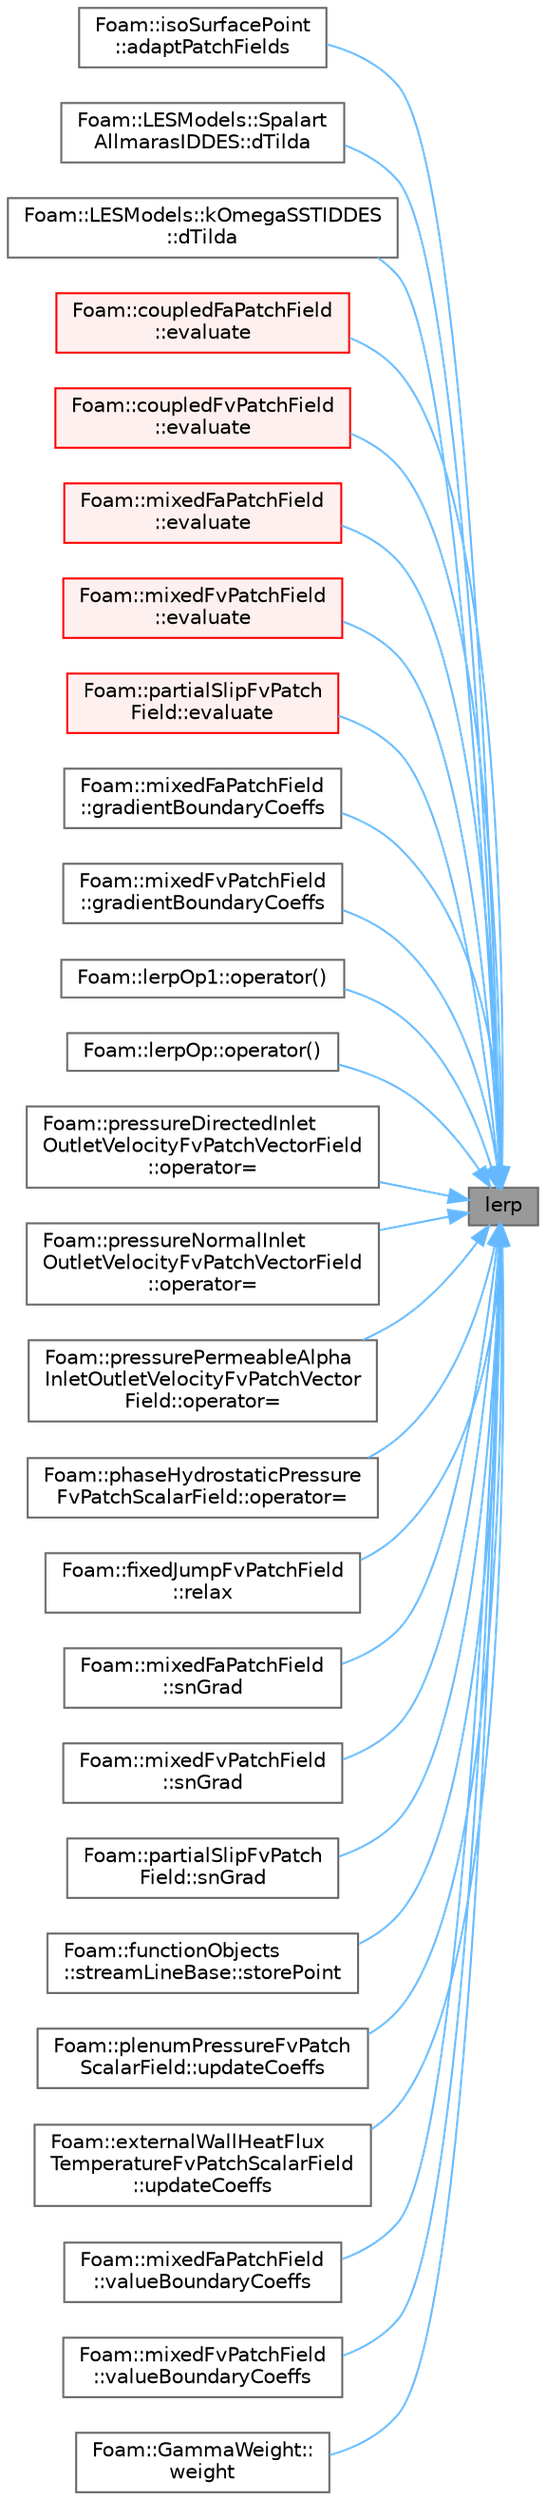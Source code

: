 digraph "lerp"
{
 // LATEX_PDF_SIZE
  bgcolor="transparent";
  edge [fontname=Helvetica,fontsize=10,labelfontname=Helvetica,labelfontsize=10];
  node [fontname=Helvetica,fontsize=10,shape=box,height=0.2,width=0.4];
  rankdir="RL";
  Node1 [id="Node000001",label="lerp",height=0.2,width=0.4,color="gray40", fillcolor="grey60", style="filled", fontcolor="black",tooltip=" "];
  Node1 -> Node2 [id="edge1_Node000001_Node000002",dir="back",color="steelblue1",style="solid",tooltip=" "];
  Node2 [id="Node000002",label="Foam::isoSurfacePoint\l::adaptPatchFields",height=0.2,width=0.4,color="grey40", fillcolor="white", style="filled",URL="$classFoam_1_1isoSurfacePoint.html#a011c21d139b15dc699e7fbfff9cccdd8",tooltip=" "];
  Node1 -> Node3 [id="edge2_Node000001_Node000003",dir="back",color="steelblue1",style="solid",tooltip=" "];
  Node3 [id="Node000003",label="Foam::LESModels::Spalart\lAllmarasIDDES::dTilda",height=0.2,width=0.4,color="grey40", fillcolor="white", style="filled",URL="$classFoam_1_1LESModels_1_1SpalartAllmarasIDDES.html#aef51ac77fc959a3924152e57b49fef49",tooltip=" "];
  Node1 -> Node4 [id="edge3_Node000001_Node000004",dir="back",color="steelblue1",style="solid",tooltip=" "];
  Node4 [id="Node000004",label="Foam::LESModels::kOmegaSSTIDDES\l::dTilda",height=0.2,width=0.4,color="grey40", fillcolor="white", style="filled",URL="$classFoam_1_1LESModels_1_1kOmegaSSTIDDES.html#a05b0aa03bb567315935f4951c10a00f0",tooltip=" "];
  Node1 -> Node5 [id="edge4_Node000001_Node000005",dir="back",color="steelblue1",style="solid",tooltip=" "];
  Node5 [id="Node000005",label="Foam::coupledFaPatchField\l::evaluate",height=0.2,width=0.4,color="red", fillcolor="#FFF0F0", style="filled",URL="$classFoam_1_1coupledFaPatchField.html#ab9de8baa38a38ec4603e74eb6d5f8f73",tooltip=" "];
  Node1 -> Node7 [id="edge5_Node000001_Node000007",dir="back",color="steelblue1",style="solid",tooltip=" "];
  Node7 [id="Node000007",label="Foam::coupledFvPatchField\l::evaluate",height=0.2,width=0.4,color="red", fillcolor="#FFF0F0", style="filled",URL="$classFoam_1_1coupledFvPatchField.html#ab9de8baa38a38ec4603e74eb6d5f8f73",tooltip=" "];
  Node1 -> Node19 [id="edge6_Node000001_Node000019",dir="back",color="steelblue1",style="solid",tooltip=" "];
  Node19 [id="Node000019",label="Foam::mixedFaPatchField\l::evaluate",height=0.2,width=0.4,color="red", fillcolor="#FFF0F0", style="filled",URL="$classFoam_1_1mixedFaPatchField.html#a1a4ebfb8aa4dc581e54081a12bfbd0d3",tooltip=" "];
  Node1 -> Node23 [id="edge7_Node000001_Node000023",dir="back",color="steelblue1",style="solid",tooltip=" "];
  Node23 [id="Node000023",label="Foam::mixedFvPatchField\l::evaluate",height=0.2,width=0.4,color="red", fillcolor="#FFF0F0", style="filled",URL="$classFoam_1_1mixedFvPatchField.html#a1a4ebfb8aa4dc581e54081a12bfbd0d3",tooltip=" "];
  Node1 -> Node28 [id="edge8_Node000001_Node000028",dir="back",color="steelblue1",style="solid",tooltip=" "];
  Node28 [id="Node000028",label="Foam::partialSlipFvPatch\lField::evaluate",height=0.2,width=0.4,color="red", fillcolor="#FFF0F0", style="filled",URL="$classFoam_1_1partialSlipFvPatchField.html#a1a4ebfb8aa4dc581e54081a12bfbd0d3",tooltip=" "];
  Node1 -> Node30 [id="edge9_Node000001_Node000030",dir="back",color="steelblue1",style="solid",tooltip=" "];
  Node30 [id="Node000030",label="Foam::mixedFaPatchField\l::gradientBoundaryCoeffs",height=0.2,width=0.4,color="grey40", fillcolor="white", style="filled",URL="$classFoam_1_1mixedFaPatchField.html#a82aaa73cc69fe46d94d900ae1fc1a68d",tooltip=" "];
  Node1 -> Node31 [id="edge10_Node000001_Node000031",dir="back",color="steelblue1",style="solid",tooltip=" "];
  Node31 [id="Node000031",label="Foam::mixedFvPatchField\l::gradientBoundaryCoeffs",height=0.2,width=0.4,color="grey40", fillcolor="white", style="filled",URL="$classFoam_1_1mixedFvPatchField.html#a82aaa73cc69fe46d94d900ae1fc1a68d",tooltip=" "];
  Node1 -> Node32 [id="edge11_Node000001_Node000032",dir="back",color="steelblue1",style="solid",tooltip=" "];
  Node32 [id="Node000032",label="Foam::lerpOp1::operator()",height=0.2,width=0.4,color="grey40", fillcolor="white", style="filled",URL="$structFoam_1_1lerpOp1.html#ab77304129cd1edd658331fc988d18b23",tooltip=" "];
  Node1 -> Node33 [id="edge12_Node000001_Node000033",dir="back",color="steelblue1",style="solid",tooltip=" "];
  Node33 [id="Node000033",label="Foam::lerpOp::operator()",height=0.2,width=0.4,color="grey40", fillcolor="white", style="filled",URL="$structFoam_1_1lerpOp.html#a9ec3a40f1cdc80ab39c4814ff235e2a4",tooltip=" "];
  Node1 -> Node34 [id="edge13_Node000001_Node000034",dir="back",color="steelblue1",style="solid",tooltip=" "];
  Node34 [id="Node000034",label="Foam::pressureDirectedInlet\lOutletVelocityFvPatchVectorField\l::operator=",height=0.2,width=0.4,color="grey40", fillcolor="white", style="filled",URL="$classFoam_1_1pressureDirectedInletOutletVelocityFvPatchVectorField.html#ac6e6d24b5f1a53d97efd5c64cfe58ace",tooltip=" "];
  Node1 -> Node35 [id="edge14_Node000001_Node000035",dir="back",color="steelblue1",style="solid",tooltip=" "];
  Node35 [id="Node000035",label="Foam::pressureNormalInlet\lOutletVelocityFvPatchVectorField\l::operator=",height=0.2,width=0.4,color="grey40", fillcolor="white", style="filled",URL="$classFoam_1_1pressureNormalInletOutletVelocityFvPatchVectorField.html#ac6e6d24b5f1a53d97efd5c64cfe58ace",tooltip=" "];
  Node1 -> Node36 [id="edge15_Node000001_Node000036",dir="back",color="steelblue1",style="solid",tooltip=" "];
  Node36 [id="Node000036",label="Foam::pressurePermeableAlpha\lInletOutletVelocityFvPatchVector\lField::operator=",height=0.2,width=0.4,color="grey40", fillcolor="white", style="filled",URL="$classFoam_1_1pressurePermeableAlphaInletOutletVelocityFvPatchVectorField.html#ac6e6d24b5f1a53d97efd5c64cfe58ace",tooltip=" "];
  Node1 -> Node37 [id="edge16_Node000001_Node000037",dir="back",color="steelblue1",style="solid",tooltip=" "];
  Node37 [id="Node000037",label="Foam::phaseHydrostaticPressure\lFvPatchScalarField::operator=",height=0.2,width=0.4,color="grey40", fillcolor="white", style="filled",URL="$classFoam_1_1phaseHydrostaticPressureFvPatchScalarField.html#a23208cd549819a5d4cfa6b0ad070d2ba",tooltip=" "];
  Node1 -> Node38 [id="edge17_Node000001_Node000038",dir="back",color="steelblue1",style="solid",tooltip=" "];
  Node38 [id="Node000038",label="Foam::fixedJumpFvPatchField\l::relax",height=0.2,width=0.4,color="grey40", fillcolor="white", style="filled",URL="$classFoam_1_1fixedJumpFvPatchField.html#a2e99dfee2405fb3fc8f2b4692cb3ecaa",tooltip=" "];
  Node1 -> Node39 [id="edge18_Node000001_Node000039",dir="back",color="steelblue1",style="solid",tooltip=" "];
  Node39 [id="Node000039",label="Foam::mixedFaPatchField\l::snGrad",height=0.2,width=0.4,color="grey40", fillcolor="white", style="filled",URL="$classFoam_1_1mixedFaPatchField.html#a4e21804a54c15c57d187b21feff6f267",tooltip=" "];
  Node1 -> Node40 [id="edge19_Node000001_Node000040",dir="back",color="steelblue1",style="solid",tooltip=" "];
  Node40 [id="Node000040",label="Foam::mixedFvPatchField\l::snGrad",height=0.2,width=0.4,color="grey40", fillcolor="white", style="filled",URL="$classFoam_1_1mixedFvPatchField.html#a4e21804a54c15c57d187b21feff6f267",tooltip=" "];
  Node1 -> Node41 [id="edge20_Node000001_Node000041",dir="back",color="steelblue1",style="solid",tooltip=" "];
  Node41 [id="Node000041",label="Foam::partialSlipFvPatch\lField::snGrad",height=0.2,width=0.4,color="grey40", fillcolor="white", style="filled",URL="$classFoam_1_1partialSlipFvPatchField.html#a4e21804a54c15c57d187b21feff6f267",tooltip=" "];
  Node1 -> Node42 [id="edge21_Node000001_Node000042",dir="back",color="steelblue1",style="solid",tooltip=" "];
  Node42 [id="Node000042",label="Foam::functionObjects\l::streamLineBase::storePoint",height=0.2,width=0.4,color="grey40", fillcolor="white", style="filled",URL="$classFoam_1_1functionObjects_1_1streamLineBase.html#a6fc11bbf7098ddd6f7d4719a34069256",tooltip=" "];
  Node1 -> Node43 [id="edge22_Node000001_Node000043",dir="back",color="steelblue1",style="solid",tooltip=" "];
  Node43 [id="Node000043",label="Foam::plenumPressureFvPatch\lScalarField::updateCoeffs",height=0.2,width=0.4,color="grey40", fillcolor="white", style="filled",URL="$classFoam_1_1plenumPressureFvPatchScalarField.html#a7e24eafac629d3733181cd942d4c902f",tooltip=" "];
  Node1 -> Node44 [id="edge23_Node000001_Node000044",dir="back",color="steelblue1",style="solid",tooltip=" "];
  Node44 [id="Node000044",label="Foam::externalWallHeatFlux\lTemperatureFvPatchScalarField\l::updateCoeffs",height=0.2,width=0.4,color="grey40", fillcolor="white", style="filled",URL="$classFoam_1_1externalWallHeatFluxTemperatureFvPatchScalarField.html#a7e24eafac629d3733181cd942d4c902f",tooltip=" "];
  Node1 -> Node45 [id="edge24_Node000001_Node000045",dir="back",color="steelblue1",style="solid",tooltip=" "];
  Node45 [id="Node000045",label="Foam::mixedFaPatchField\l::valueBoundaryCoeffs",height=0.2,width=0.4,color="grey40", fillcolor="white", style="filled",URL="$classFoam_1_1mixedFaPatchField.html#a9b2e6c272ac0cf09dbfe76b65cc668da",tooltip=" "];
  Node1 -> Node46 [id="edge25_Node000001_Node000046",dir="back",color="steelblue1",style="solid",tooltip=" "];
  Node46 [id="Node000046",label="Foam::mixedFvPatchField\l::valueBoundaryCoeffs",height=0.2,width=0.4,color="grey40", fillcolor="white", style="filled",URL="$classFoam_1_1mixedFvPatchField.html#a9b2e6c272ac0cf09dbfe76b65cc668da",tooltip=" "];
  Node1 -> Node47 [id="edge26_Node000001_Node000047",dir="back",color="steelblue1",style="solid",tooltip=" "];
  Node47 [id="Node000047",label="Foam::GammaWeight::\lweight",height=0.2,width=0.4,color="grey40", fillcolor="white", style="filled",URL="$classFoam_1_1GammaWeight.html#aacbab68dd915e1d68a92b9ab87f4b75f",tooltip=" "];
}
